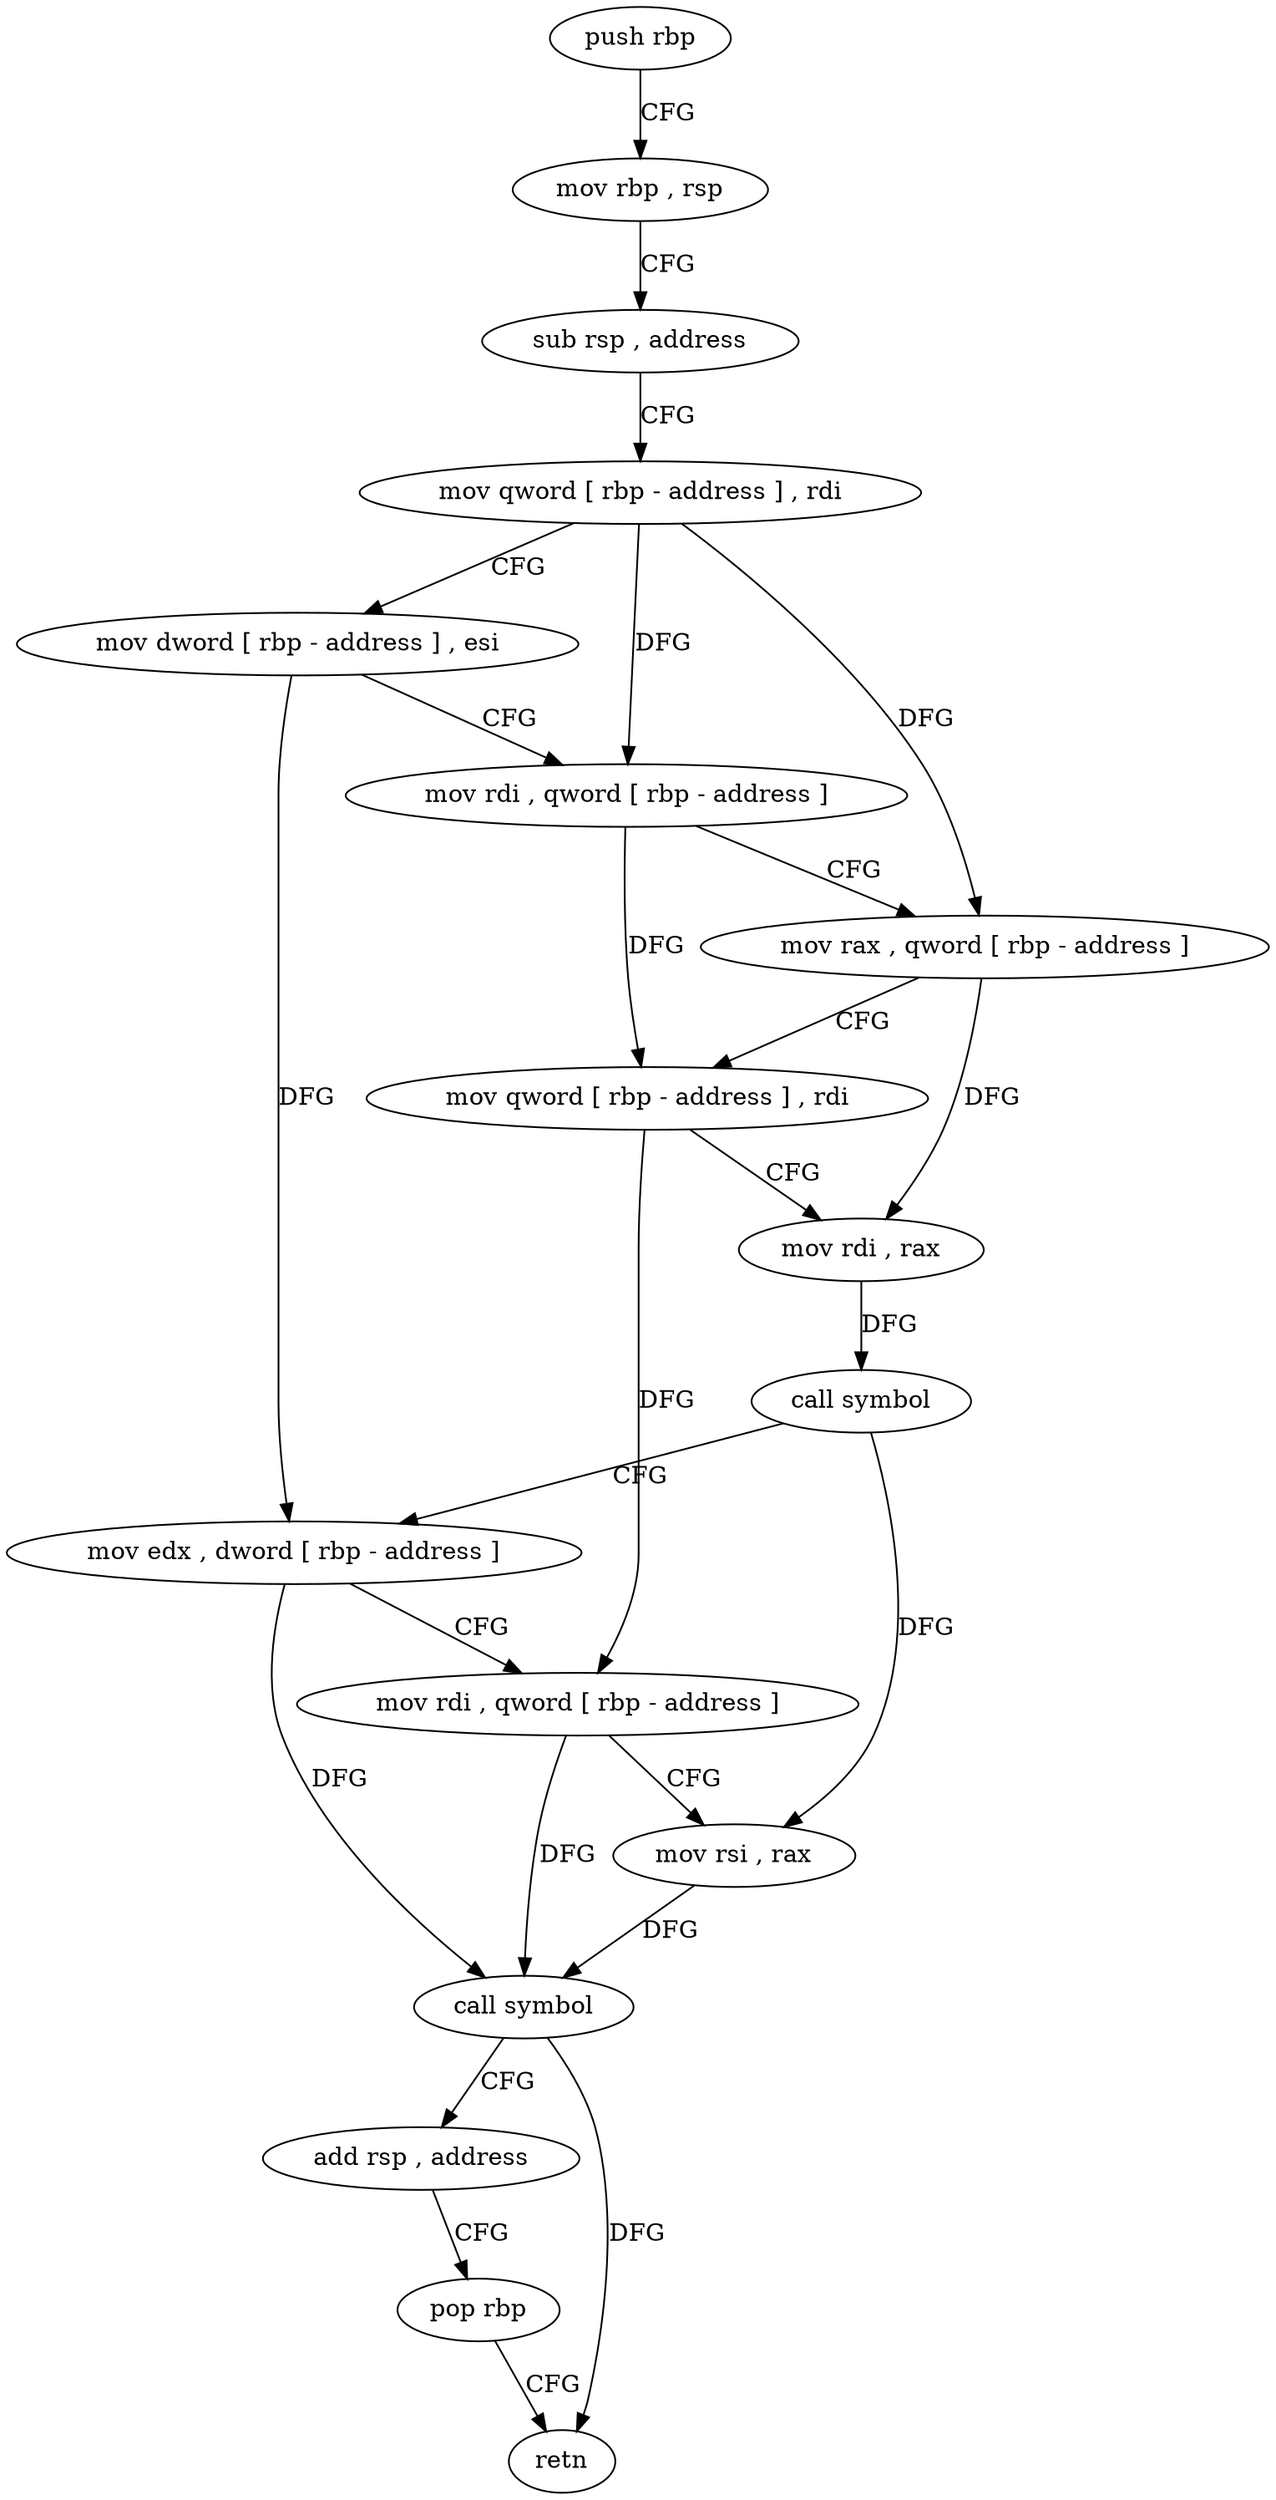 digraph "func" {
"4289200" [label = "push rbp" ]
"4289201" [label = "mov rbp , rsp" ]
"4289204" [label = "sub rsp , address" ]
"4289208" [label = "mov qword [ rbp - address ] , rdi" ]
"4289212" [label = "mov dword [ rbp - address ] , esi" ]
"4289215" [label = "mov rdi , qword [ rbp - address ]" ]
"4289219" [label = "mov rax , qword [ rbp - address ]" ]
"4289223" [label = "mov qword [ rbp - address ] , rdi" ]
"4289227" [label = "mov rdi , rax" ]
"4289230" [label = "call symbol" ]
"4289235" [label = "mov edx , dword [ rbp - address ]" ]
"4289238" [label = "mov rdi , qword [ rbp - address ]" ]
"4289242" [label = "mov rsi , rax" ]
"4289245" [label = "call symbol" ]
"4289250" [label = "add rsp , address" ]
"4289254" [label = "pop rbp" ]
"4289255" [label = "retn" ]
"4289200" -> "4289201" [ label = "CFG" ]
"4289201" -> "4289204" [ label = "CFG" ]
"4289204" -> "4289208" [ label = "CFG" ]
"4289208" -> "4289212" [ label = "CFG" ]
"4289208" -> "4289215" [ label = "DFG" ]
"4289208" -> "4289219" [ label = "DFG" ]
"4289212" -> "4289215" [ label = "CFG" ]
"4289212" -> "4289235" [ label = "DFG" ]
"4289215" -> "4289219" [ label = "CFG" ]
"4289215" -> "4289223" [ label = "DFG" ]
"4289219" -> "4289223" [ label = "CFG" ]
"4289219" -> "4289227" [ label = "DFG" ]
"4289223" -> "4289227" [ label = "CFG" ]
"4289223" -> "4289238" [ label = "DFG" ]
"4289227" -> "4289230" [ label = "DFG" ]
"4289230" -> "4289235" [ label = "CFG" ]
"4289230" -> "4289242" [ label = "DFG" ]
"4289235" -> "4289238" [ label = "CFG" ]
"4289235" -> "4289245" [ label = "DFG" ]
"4289238" -> "4289242" [ label = "CFG" ]
"4289238" -> "4289245" [ label = "DFG" ]
"4289242" -> "4289245" [ label = "DFG" ]
"4289245" -> "4289250" [ label = "CFG" ]
"4289245" -> "4289255" [ label = "DFG" ]
"4289250" -> "4289254" [ label = "CFG" ]
"4289254" -> "4289255" [ label = "CFG" ]
}
